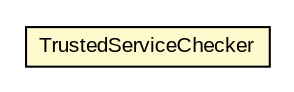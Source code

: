 #!/usr/local/bin/dot
#
# Class diagram 
# Generated by UMLGraph version R5_6-24-gf6e263 (http://www.umlgraph.org/)
#

digraph G {
	edge [fontname="arial",fontsize=10,labelfontname="arial",labelfontsize=10];
	node [fontname="arial",fontsize=10,shape=plaintext];
	nodesep=0.25;
	ranksep=0.5;
	// eu.europa.esig.dss.validation.process.qualification.trust.consistency.TrustedServiceChecker
	c740768 [label=<<table title="eu.europa.esig.dss.validation.process.qualification.trust.consistency.TrustedServiceChecker" border="0" cellborder="1" cellspacing="0" cellpadding="2" port="p" bgcolor="lemonChiffon" href="./TrustedServiceChecker.html">
		<tr><td><table border="0" cellspacing="0" cellpadding="1">
<tr><td align="center" balign="center"> TrustedServiceChecker </td></tr>
		</table></td></tr>
		</table>>, URL="./TrustedServiceChecker.html", fontname="arial", fontcolor="black", fontsize=10.0];
}

